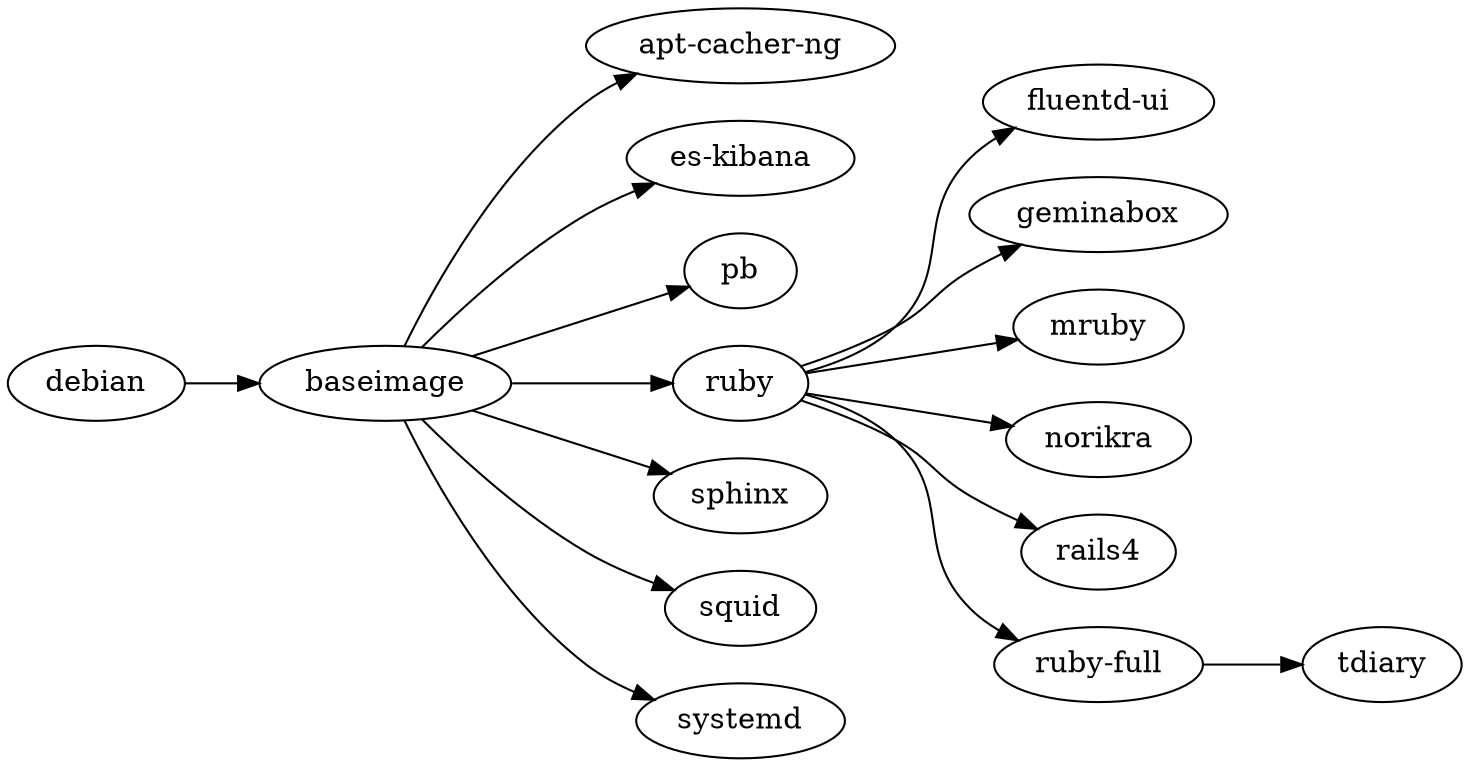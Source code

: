 digraph deps {
  graph        [rankdir = "LR"];
  ratio = auto;

  acng         [label = "apt-cacher-ng"];
  baseimage    [label = "baseimage"];
  debian       [label = "debian"];
  es_kibana    [label = "es-kibana"];
  fluentd_ui   [label = "fluentd-ui"];
  geminabox    [label = "geminabox"];
  mruby        [label = "mruby"];
  norikra      [label = "norikra"];
  pb           [label = "pb"];
  rails4       [label = "rails4"];
  ruby         [label = "ruby"];
  ruby_full    [label = "ruby-full"];
  sphinx       [label = "sphinx"];
  squid        [label = "squid"];
  systemd      [label = "systemd"];
  tdiary       [label = "tdiary"];

  debian    -> baseimage;
  baseimage -> {acng, es_kibana, pb, ruby, sphinx, squid, systemd};
  ruby      -> {fluentd_ui, geminabox, mruby, norikra, rails4, ruby_full};
  ruby_full -> {tdiary};
}
